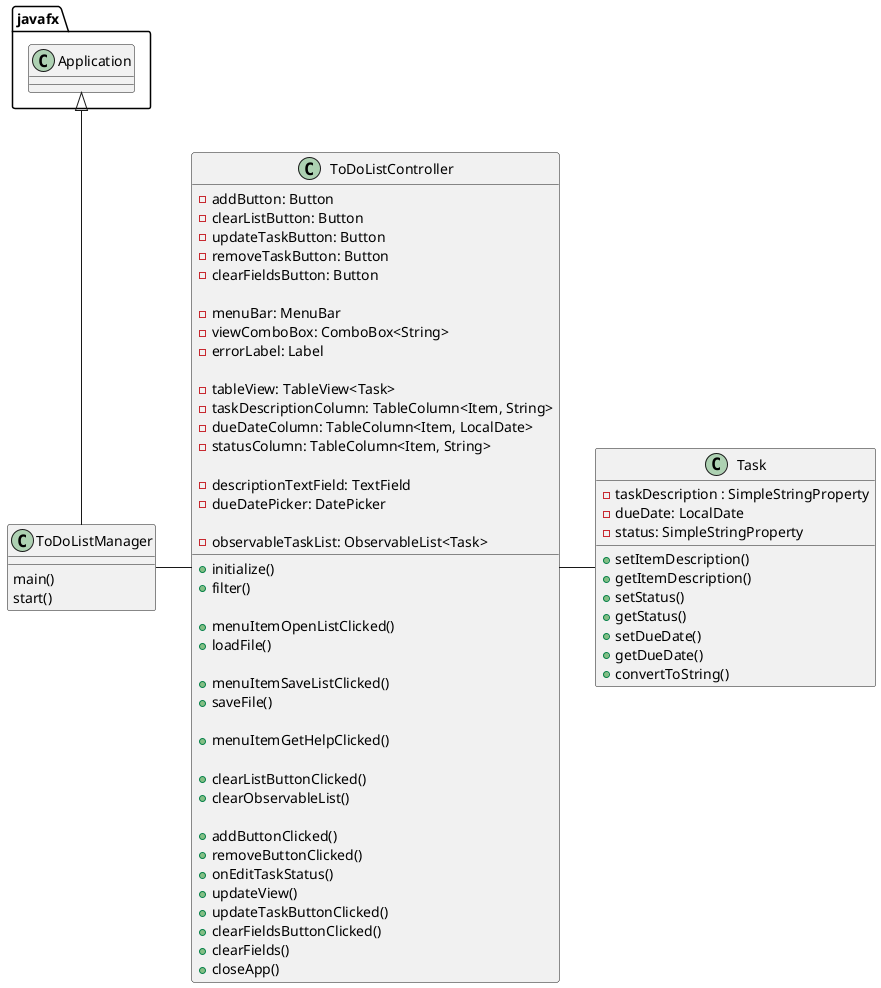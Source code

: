 @startuml
'https://plantuml.com/class-diagram

class ToDoListManager{
    main()
    start()
}

class ToDoListController{

    - addButton: Button
    - clearListButton: Button
    - updateTaskButton: Button
    - removeTaskButton: Button
    - clearFieldsButton: Button

    - menuBar: MenuBar
    - viewComboBox: ComboBox<String>
    - errorLabel: Label

    - tableView: TableView<Task>
    - taskDescriptionColumn: TableColumn<Item, String>
    - dueDateColumn: TableColumn<Item, LocalDate>
    - statusColumn: TableColumn<Item, String>

    - descriptionTextField: TextField
    - dueDatePicker: DatePicker

    - observableTaskList: ObservableList<Task>

    + initialize()
    + filter()

    + menuItemOpenListClicked()
        + loadFile() /'loadFile() also calls clearObservableList()'/

    + menuItemSaveListClicked()
        + saveFile()

    + menuItemGetHelpClicked()

    + clearListButtonClicked()
        + clearObservableList()

    + addButtonClicked()     /'Delegate testing'/
    + removeButtonClicked()  /'Delegate testing'/
    + onEditTaskStatus()
    + updateView()
    + updateTaskButtonClicked() /'Delegate testing'/
    + clearFieldsButtonClicked()
        + clearFields()
    + closeApp()
}

class Task{
    - taskDescription : SimpleStringProperty
    - dueDate: LocalDate
    - status: SimpleStringProperty

    + setItemDescription()
    + getItemDescription()
    + setStatus()
    + getStatus()
    + setDueDate()
    + getDueDate()
    + convertToString()
}

javafx.Application <|-- ToDoListManager
ToDoListManager - ToDoListController
ToDoListController - Task


@enduml